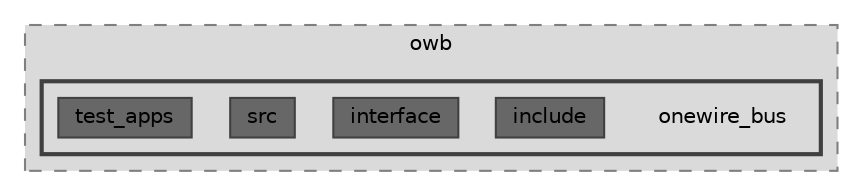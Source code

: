digraph "components/peripherals/owb/onewire_bus"
{
 // LATEX_PDF_SIZE
  bgcolor="transparent";
  edge [fontname=Helvetica,fontsize=10,labelfontname=Helvetica,labelfontsize=10];
  node [fontname=Helvetica,fontsize=10,shape=box,height=0.2,width=0.4];
  compound=true
  subgraph clusterdir_3c018409dc371abd5c9f9ab2a8d52eda {
    graph [ bgcolor="#dadada", pencolor="grey50", label="owb", fontname=Helvetica,fontsize=10 style="filled,dashed", URL="dir_3c018409dc371abd5c9f9ab2a8d52eda.html",tooltip=""]
  subgraph clusterdir_cf7557bea18c1cf8c86eddbb93b93aa7 {
    graph [ bgcolor="#dadada", pencolor="grey25", label="", fontname=Helvetica,fontsize=10 style="filled,bold", URL="dir_cf7557bea18c1cf8c86eddbb93b93aa7.html",tooltip=""]
    dir_cf7557bea18c1cf8c86eddbb93b93aa7 [shape=plaintext, label="onewire_bus"];
  dir_2f8a16ab932370185c4dc2e0130f0821 [label="include", fillcolor="#676767", color="grey25", style="filled", URL="dir_2f8a16ab932370185c4dc2e0130f0821.html",tooltip=""];
  dir_87748b7340ef4e8ff9eba8eaf75ebe2d [label="interface", fillcolor="#676767", color="grey25", style="filled", URL="dir_87748b7340ef4e8ff9eba8eaf75ebe2d.html",tooltip=""];
  dir_7c6402bcccbe405c12607ea4327f8a07 [label="src", fillcolor="#676767", color="grey25", style="filled", URL="dir_7c6402bcccbe405c12607ea4327f8a07.html",tooltip=""];
  dir_d861b8868b8d0927d06a139a4abeb691 [label="test_apps", fillcolor="#676767", color="grey25", style="filled", URL="dir_d861b8868b8d0927d06a139a4abeb691.html",tooltip=""];
  }
  }
}
